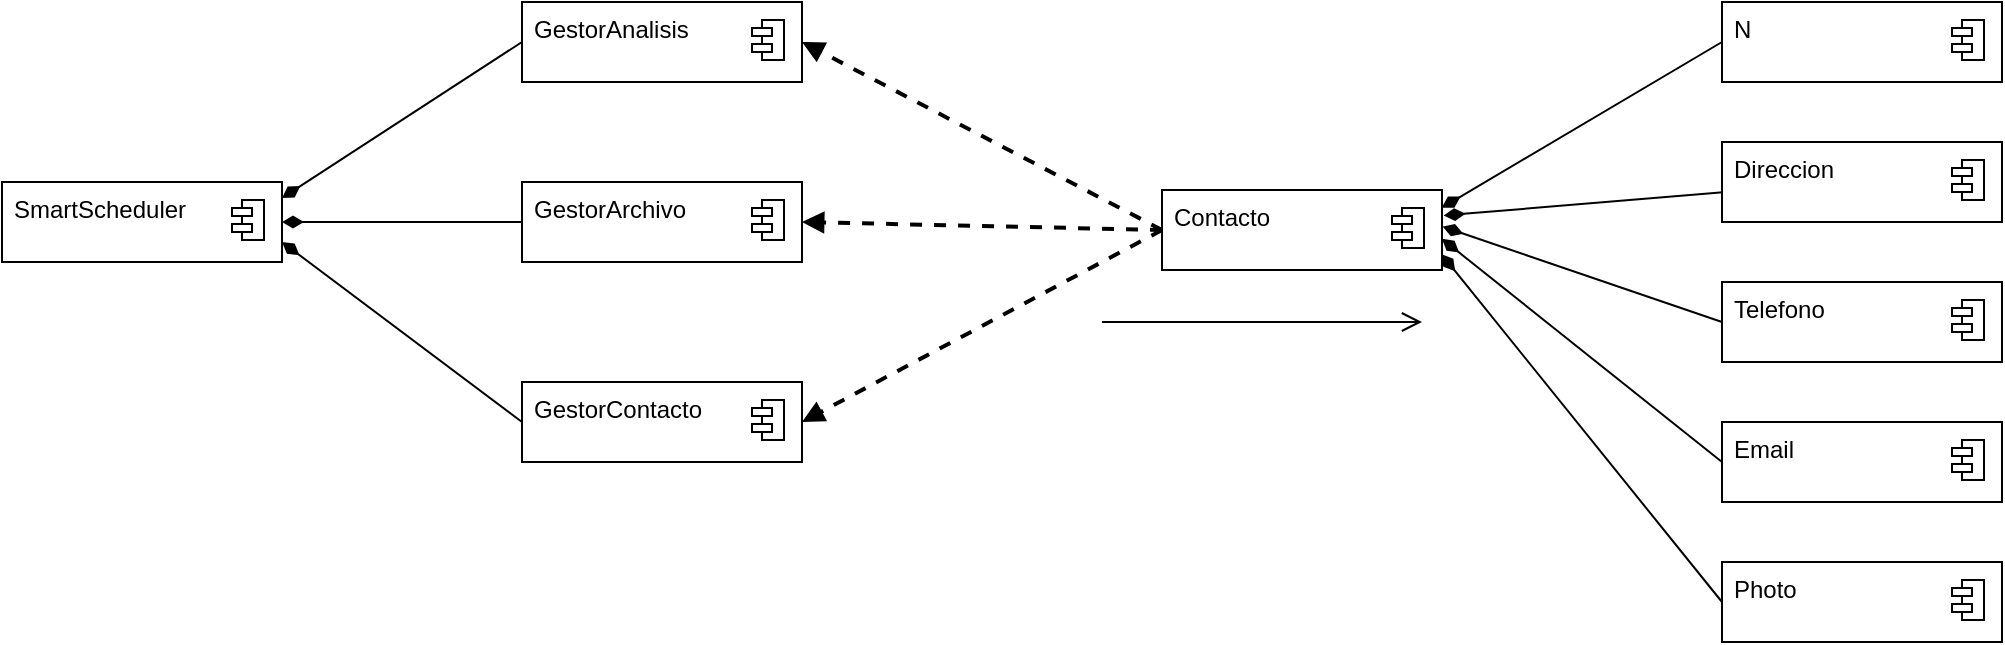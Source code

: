 <mxfile>
    <diagram id="AMSh8tCi0XrHw9n8mH9r" name="Página-1">
        <mxGraphModel dx="1414" dy="821" grid="1" gridSize="10" guides="1" tooltips="1" connect="1" arrows="1" fold="1" page="1" pageScale="1" pageWidth="1600" pageHeight="1200" background="#ffffff" math="0" shadow="0">
            <root>
                <mxCell id="0"/>
                <mxCell id="1" parent="0"/>
                <mxCell id="2" value="" style="fontStyle=1;align=center;verticalAlign=top;childLayout=stackLayout;horizontal=1;horizontalStack=0;resizeParent=1;resizeParentMax=0;resizeLast=0;marginBottom=0;fontColor=#000000;fillColor=#FFFFFF;strokeColor=#000000;" vertex="1" parent="1">
                    <mxGeometry x="360" y="80" width="140" height="40" as="geometry"/>
                </mxCell>
                <mxCell id="3" value="&lt;font color=&quot;#000000&quot;&gt;GestorAnalisis&lt;/font&gt;" style="html=1;align=left;spacingLeft=4;verticalAlign=top;fillColor=#FFFFFF;strokeColor=#000000;" vertex="1" parent="2">
                    <mxGeometry width="140" height="40" as="geometry"/>
                </mxCell>
                <mxCell id="4" value="" style="shape=module;jettyWidth=10;jettyHeight=4;fillColor=#FFFFFF;strokeColor=#000000;" vertex="1" parent="3">
                    <mxGeometry x="1" width="16" height="20" relative="1" as="geometry">
                        <mxPoint x="-25" y="9" as="offset"/>
                    </mxGeometry>
                </mxCell>
                <mxCell id="12" value="" style="fontStyle=1;align=center;verticalAlign=top;childLayout=stackLayout;horizontal=1;horizontalStack=0;resizeParent=1;resizeParentMax=0;resizeLast=0;marginBottom=0;fontColor=#000000;fillColor=#FFFFFF;strokeColor=#000000;" vertex="1" parent="1">
                    <mxGeometry x="360" y="170" width="140" height="40" as="geometry"/>
                </mxCell>
                <mxCell id="13" value="&lt;font color=&quot;#000000&quot;&gt;GestorArchivo&lt;/font&gt;" style="html=1;align=left;spacingLeft=4;verticalAlign=top;fillColor=#FFFFFF;strokeColor=#000000;" vertex="1" parent="12">
                    <mxGeometry width="140" height="40" as="geometry"/>
                </mxCell>
                <mxCell id="14" value="" style="shape=module;jettyWidth=10;jettyHeight=4;fillColor=#FFFFFF;strokeColor=#000000;" vertex="1" parent="13">
                    <mxGeometry x="1" width="16" height="20" relative="1" as="geometry">
                        <mxPoint x="-25" y="9" as="offset"/>
                    </mxGeometry>
                </mxCell>
                <mxCell id="16" value="" style="fontStyle=1;align=center;verticalAlign=top;childLayout=stackLayout;horizontal=1;horizontalStack=0;resizeParent=1;resizeParentMax=0;resizeLast=0;marginBottom=0;fontColor=#000000;fillColor=#FFFFFF;strokeColor=#000000;" vertex="1" parent="1">
                    <mxGeometry x="360" y="270" width="140" height="40" as="geometry"/>
                </mxCell>
                <mxCell id="17" value="&lt;font color=&quot;#000000&quot;&gt;GestorContacto&lt;/font&gt;" style="html=1;align=left;spacingLeft=4;verticalAlign=top;fillColor=#FFFFFF;strokeColor=#000000;" vertex="1" parent="16">
                    <mxGeometry width="140" height="40" as="geometry"/>
                </mxCell>
                <mxCell id="18" value="" style="shape=module;jettyWidth=10;jettyHeight=4;fillColor=#FFFFFF;strokeColor=#000000;" vertex="1" parent="17">
                    <mxGeometry x="1" width="16" height="20" relative="1" as="geometry">
                        <mxPoint x="-25" y="9" as="offset"/>
                    </mxGeometry>
                </mxCell>
                <mxCell id="20" value="&lt;font color=&quot;#000000&quot;&gt;Contacto&lt;/font&gt;" style="html=1;align=left;spacingLeft=4;verticalAlign=top;fillColor=#FFFFFF;strokeColor=#000000;" vertex="1" parent="1">
                    <mxGeometry x="680" y="174" width="140" height="40" as="geometry"/>
                </mxCell>
                <mxCell id="21" value="" style="shape=module;jettyWidth=10;jettyHeight=4;fillColor=#FFFFFF;strokeColor=#000000;" vertex="1" parent="20">
                    <mxGeometry x="1" width="16" height="20" relative="1" as="geometry">
                        <mxPoint x="-25" y="9" as="offset"/>
                    </mxGeometry>
                </mxCell>
                <mxCell id="28" value="" style="html=1;verticalAlign=bottom;labelBackgroundColor=none;endArrow=block;endFill=1;dashed=1;fontColor=#000000;strokeWidth=2;entryX=1;entryY=0.5;entryDx=0;entryDy=0;exitX=0;exitY=0.5;exitDx=0;exitDy=0;strokeColor=#000000;" edge="1" parent="1" source="20" target="3">
                    <mxGeometry width="160" relative="1" as="geometry">
                        <mxPoint x="510" y="540" as="sourcePoint"/>
                        <mxPoint x="670" y="540" as="targetPoint"/>
                    </mxGeometry>
                </mxCell>
                <mxCell id="29" value="" style="html=1;verticalAlign=bottom;labelBackgroundColor=none;endArrow=block;endFill=1;dashed=1;fontColor=#000000;strokeWidth=2;entryX=1;entryY=0.5;entryDx=0;entryDy=0;strokeColor=#000000;exitX=0;exitY=0.5;exitDx=0;exitDy=0;" edge="1" parent="1" source="20" target="13">
                    <mxGeometry width="160" relative="1" as="geometry">
                        <mxPoint x="680" y="200" as="sourcePoint"/>
                        <mxPoint x="510" y="110" as="targetPoint"/>
                    </mxGeometry>
                </mxCell>
                <mxCell id="30" value="" style="html=1;verticalAlign=bottom;labelBackgroundColor=none;endArrow=block;endFill=1;dashed=1;fontColor=#000000;strokeWidth=2;entryX=1;entryY=0.5;entryDx=0;entryDy=0;exitX=0;exitY=0.5;exitDx=0;exitDy=0;strokeColor=#000000;" edge="1" parent="1" source="20" target="17">
                    <mxGeometry width="160" relative="1" as="geometry">
                        <mxPoint x="700" y="214" as="sourcePoint"/>
                        <mxPoint x="520" y="120" as="targetPoint"/>
                    </mxGeometry>
                </mxCell>
                <mxCell id="31" value="" style="endArrow=open;startArrow=none;endFill=0;startFill=0;endSize=8;html=1;verticalAlign=bottom;labelBackgroundColor=none;strokeWidth=1;fontColor=#000000;" edge="1" parent="1">
                    <mxGeometry width="160" relative="1" as="geometry">
                        <mxPoint x="650" y="240" as="sourcePoint"/>
                        <mxPoint x="810" y="240" as="targetPoint"/>
                    </mxGeometry>
                </mxCell>
                <mxCell id="33" value="" style="endArrow=none;startArrow=diamondThin;endFill=0;startFill=1;html=1;verticalAlign=bottom;labelBackgroundColor=none;strokeWidth=1;startSize=8;endSize=8;fontColor=#000000;strokeColor=#000000;exitX=1.006;exitY=0.319;exitDx=0;exitDy=0;entryX=0.004;entryY=0.628;entryDx=0;entryDy=0;entryPerimeter=0;exitPerimeter=0;" edge="1" parent="1" source="20" target="38">
                    <mxGeometry width="160" relative="1" as="geometry">
                        <mxPoint x="840" y="193.58" as="sourcePoint"/>
                        <mxPoint x="950" y="194" as="targetPoint"/>
                    </mxGeometry>
                </mxCell>
                <mxCell id="36" value="&lt;font color=&quot;#000000&quot;&gt;N&lt;br&gt;&lt;/font&gt;" style="html=1;align=left;spacingLeft=4;verticalAlign=top;fillColor=#FFFFFF;strokeColor=#000000;" vertex="1" parent="1">
                    <mxGeometry x="960" y="80" width="140" height="40" as="geometry"/>
                </mxCell>
                <mxCell id="37" value="" style="shape=module;jettyWidth=10;jettyHeight=4;fillColor=#FFFFFF;strokeColor=#000000;" vertex="1" parent="36">
                    <mxGeometry x="1" width="16" height="20" relative="1" as="geometry">
                        <mxPoint x="-25" y="9" as="offset"/>
                    </mxGeometry>
                </mxCell>
                <mxCell id="38" value="&lt;font color=&quot;#000000&quot;&gt;Direccion&lt;br&gt;&lt;/font&gt;" style="html=1;align=left;spacingLeft=4;verticalAlign=top;fillColor=#FFFFFF;strokeColor=#000000;" vertex="1" parent="1">
                    <mxGeometry x="960" y="150" width="140" height="40" as="geometry"/>
                </mxCell>
                <mxCell id="39" value="" style="shape=module;jettyWidth=10;jettyHeight=4;fillColor=#FFFFFF;strokeColor=#000000;" vertex="1" parent="38">
                    <mxGeometry x="1" width="16" height="20" relative="1" as="geometry">
                        <mxPoint x="-25" y="9" as="offset"/>
                    </mxGeometry>
                </mxCell>
                <mxCell id="40" value="&lt;font color=&quot;#000000&quot;&gt;Telefono&lt;/font&gt;" style="html=1;align=left;spacingLeft=4;verticalAlign=top;fillColor=#FFFFFF;strokeColor=#000000;" vertex="1" parent="1">
                    <mxGeometry x="960" y="220" width="140" height="40" as="geometry"/>
                </mxCell>
                <mxCell id="41" value="" style="shape=module;jettyWidth=10;jettyHeight=4;fillColor=#FFFFFF;strokeColor=#000000;" vertex="1" parent="40">
                    <mxGeometry x="1" width="16" height="20" relative="1" as="geometry">
                        <mxPoint x="-25" y="9" as="offset"/>
                    </mxGeometry>
                </mxCell>
                <mxCell id="42" value="&lt;font color=&quot;#000000&quot;&gt;Email&lt;/font&gt;" style="html=1;align=left;spacingLeft=4;verticalAlign=top;fillColor=#FFFFFF;strokeColor=#000000;" vertex="1" parent="1">
                    <mxGeometry x="960" y="290" width="140" height="40" as="geometry"/>
                </mxCell>
                <mxCell id="43" value="" style="shape=module;jettyWidth=10;jettyHeight=4;fillColor=#FFFFFF;strokeColor=#000000;" vertex="1" parent="42">
                    <mxGeometry x="1" width="16" height="20" relative="1" as="geometry">
                        <mxPoint x="-25" y="9" as="offset"/>
                    </mxGeometry>
                </mxCell>
                <mxCell id="44" value="" style="endArrow=none;startArrow=diamondThin;endFill=0;startFill=1;html=1;verticalAlign=bottom;labelBackgroundColor=none;strokeWidth=1;startSize=8;endSize=8;fontColor=#000000;strokeColor=#000000;entryX=0;entryY=0.5;entryDx=0;entryDy=0;exitX=0.999;exitY=0.222;exitDx=0;exitDy=0;exitPerimeter=0;" edge="1" parent="1" source="20" target="36">
                    <mxGeometry width="160" relative="1" as="geometry">
                        <mxPoint x="820" y="190" as="sourcePoint"/>
                        <mxPoint x="970.56" y="185.12" as="targetPoint"/>
                    </mxGeometry>
                </mxCell>
                <mxCell id="45" value="" style="endArrow=none;startArrow=diamondThin;endFill=0;startFill=1;html=1;verticalAlign=bottom;labelBackgroundColor=none;strokeWidth=1;startSize=8;endSize=8;fontColor=#000000;strokeColor=#000000;entryX=0;entryY=0.5;entryDx=0;entryDy=0;exitX=1.002;exitY=0.457;exitDx=0;exitDy=0;exitPerimeter=0;" edge="1" parent="1" source="20" target="40">
                    <mxGeometry width="160" relative="1" as="geometry">
                        <mxPoint x="840" y="214" as="sourcePoint"/>
                        <mxPoint x="980.56" y="195.12" as="targetPoint"/>
                    </mxGeometry>
                </mxCell>
                <mxCell id="46" value="" style="endArrow=none;startArrow=diamondThin;endFill=0;startFill=1;html=1;verticalAlign=bottom;labelBackgroundColor=none;strokeWidth=1;startSize=8;endSize=8;fontColor=#000000;strokeColor=#000000;exitX=1;exitY=0.611;exitDx=0;exitDy=0;exitPerimeter=0;" edge="1" parent="1" source="20">
                    <mxGeometry width="160" relative="1" as="geometry">
                        <mxPoint x="821" y="220" as="sourcePoint"/>
                        <mxPoint x="960" y="310" as="targetPoint"/>
                    </mxGeometry>
                </mxCell>
                <mxCell id="47" value="" style="fontStyle=1;align=center;verticalAlign=top;childLayout=stackLayout;horizontal=1;horizontalStack=0;resizeParent=1;resizeParentMax=0;resizeLast=0;marginBottom=0;fontColor=#000000;fillColor=#FFFFFF;strokeColor=#000000;" vertex="1" parent="1">
                    <mxGeometry x="100" y="170" width="140" height="40" as="geometry"/>
                </mxCell>
                <mxCell id="48" value="&lt;font color=&quot;#000000&quot;&gt;SmartScheduler&lt;/font&gt;" style="html=1;align=left;spacingLeft=4;verticalAlign=top;fillColor=#FFFFFF;strokeColor=#000000;" vertex="1" parent="47">
                    <mxGeometry width="140" height="40" as="geometry"/>
                </mxCell>
                <mxCell id="49" value="" style="shape=module;jettyWidth=10;jettyHeight=4;fillColor=#FFFFFF;strokeColor=#000000;" vertex="1" parent="48">
                    <mxGeometry x="1" width="16" height="20" relative="1" as="geometry">
                        <mxPoint x="-25" y="9" as="offset"/>
                    </mxGeometry>
                </mxCell>
                <mxCell id="50" value="&lt;font color=&quot;#000000&quot;&gt;Photo&lt;/font&gt;" style="html=1;align=left;spacingLeft=4;verticalAlign=top;fillColor=#FFFFFF;strokeColor=#000000;" vertex="1" parent="1">
                    <mxGeometry x="960" y="360" width="140" height="40" as="geometry"/>
                </mxCell>
                <mxCell id="51" value="" style="shape=module;jettyWidth=10;jettyHeight=4;fillColor=#FFFFFF;strokeColor=#000000;" vertex="1" parent="50">
                    <mxGeometry x="1" width="16" height="20" relative="1" as="geometry">
                        <mxPoint x="-25" y="9" as="offset"/>
                    </mxGeometry>
                </mxCell>
                <mxCell id="52" value="" style="endArrow=none;startArrow=diamondThin;endFill=0;startFill=1;html=1;verticalAlign=bottom;labelBackgroundColor=none;strokeWidth=1;startSize=8;endSize=8;fontColor=#000000;strokeColor=#000000;entryX=0;entryY=0.5;entryDx=0;entryDy=0;exitX=0.998;exitY=0.802;exitDx=0;exitDy=0;exitPerimeter=0;" edge="1" parent="1" source="20" target="50">
                    <mxGeometry width="160" relative="1" as="geometry">
                        <mxPoint x="820" y="210" as="sourcePoint"/>
                        <mxPoint x="970" y="320" as="targetPoint"/>
                    </mxGeometry>
                </mxCell>
                <mxCell id="53" value="" style="endArrow=none;startArrow=diamondThin;endFill=0;startFill=1;html=1;verticalAlign=bottom;labelBackgroundColor=none;strokeWidth=1;startSize=8;endSize=8;fontColor=#000000;strokeColor=#000000;entryX=0;entryY=0.5;entryDx=0;entryDy=0;exitX=1;exitY=0.2;exitDx=0;exitDy=0;exitPerimeter=0;" edge="1" parent="1" source="48" target="3">
                    <mxGeometry width="160" relative="1" as="geometry">
                        <mxPoint x="250" y="170" as="sourcePoint"/>
                        <mxPoint x="330.14" y="91.12" as="targetPoint"/>
                    </mxGeometry>
                </mxCell>
                <mxCell id="54" value="" style="endArrow=none;startArrow=diamondThin;endFill=0;startFill=1;html=1;verticalAlign=bottom;labelBackgroundColor=none;strokeWidth=1;startSize=8;endSize=8;fontColor=#000000;strokeColor=#000000;entryX=0;entryY=0.5;entryDx=0;entryDy=0;exitX=1;exitY=0.5;exitDx=0;exitDy=0;" edge="1" parent="1" source="48" target="13">
                    <mxGeometry width="160" relative="1" as="geometry">
                        <mxPoint x="252.24" y="196.2" as="sourcePoint"/>
                        <mxPoint x="370" y="110" as="targetPoint"/>
                    </mxGeometry>
                </mxCell>
                <mxCell id="55" value="" style="endArrow=none;startArrow=diamondThin;endFill=0;startFill=1;html=1;verticalAlign=bottom;labelBackgroundColor=none;strokeWidth=1;startSize=8;endSize=8;fontColor=#000000;strokeColor=#000000;entryX=0;entryY=0.5;entryDx=0;entryDy=0;exitX=1;exitY=0.75;exitDx=0;exitDy=0;" edge="1" parent="1" source="48" target="17">
                    <mxGeometry width="160" relative="1" as="geometry">
                        <mxPoint x="262.24" y="206.2" as="sourcePoint"/>
                        <mxPoint x="380" y="120" as="targetPoint"/>
                    </mxGeometry>
                </mxCell>
            </root>
        </mxGraphModel>
    </diagram>
</mxfile>